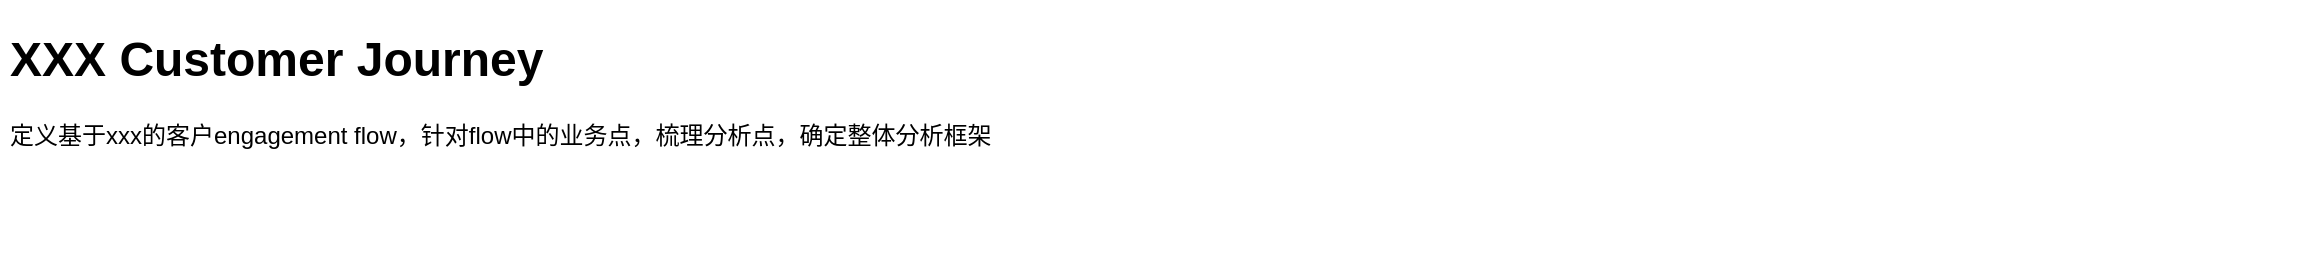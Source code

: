<mxfile version="20.3.0" type="github" pages="2"><diagram id="NFTLbqO-WQb6DqNa27zx" name="XXX Customer Journey"><mxGraphModel dx="1483" dy="794" grid="1" gridSize="10" guides="1" tooltips="1" connect="1" arrows="1" fold="1" page="1" pageScale="1" pageWidth="1169" pageHeight="827" math="0" shadow="0"><root><mxCell id="0"/><mxCell id="1" parent="0"/><mxCell id="CvH_J8DFizbyk-mOEBhl-1" value="&lt;h1&gt;XXX Customer Journey&lt;/h1&gt;&lt;p&gt;定义基于xxx的客户engagement flow，针对flow中的业务点，梳理分析点，确定整体分析框架&lt;/p&gt;" style="text;html=1;strokeColor=none;fillColor=none;spacing=5;spacingTop=-20;whiteSpace=wrap;overflow=hidden;rounded=0;" vertex="1" parent="1"><mxGeometry x="10" y="10" width="1150" height="120" as="geometry"/></mxCell></root></mxGraphModel></diagram><diagram id="K6xnZfSe4j9sOwhgyYzy" name="Analytical Framework"><mxGraphModel dx="1887" dy="1011" grid="1" gridSize="10" guides="1" tooltips="1" connect="1" arrows="1" fold="1" page="1" pageScale="1" pageWidth="1169" pageHeight="827" math="0" shadow="0"><root><mxCell id="0"/><mxCell id="1" parent="0"/><mxCell id="KYi-vEkoNcUP-nL2LZJw-1" value="&lt;h1&gt;&lt;span style=&quot;background-color: initial;&quot;&gt;Analytical Framework&lt;/span&gt;&lt;/h1&gt;&lt;h1&gt;&lt;span style=&quot;background-color: initial; font-size: 12px; font-weight: normal;&quot;&gt;定义基于xxx的客户engagement flow，针对flow中的业务点，梳理分析点，确定整体分析框架&lt;/span&gt;&lt;br&gt;&lt;/h1&gt;" style="text;html=1;strokeColor=none;fillColor=none;spacing=5;spacingTop=-20;whiteSpace=wrap;overflow=hidden;rounded=0;" vertex="1" parent="1"><mxGeometry x="10" y="10" width="1150" height="120" as="geometry"/></mxCell></root></mxGraphModel></diagram></mxfile>